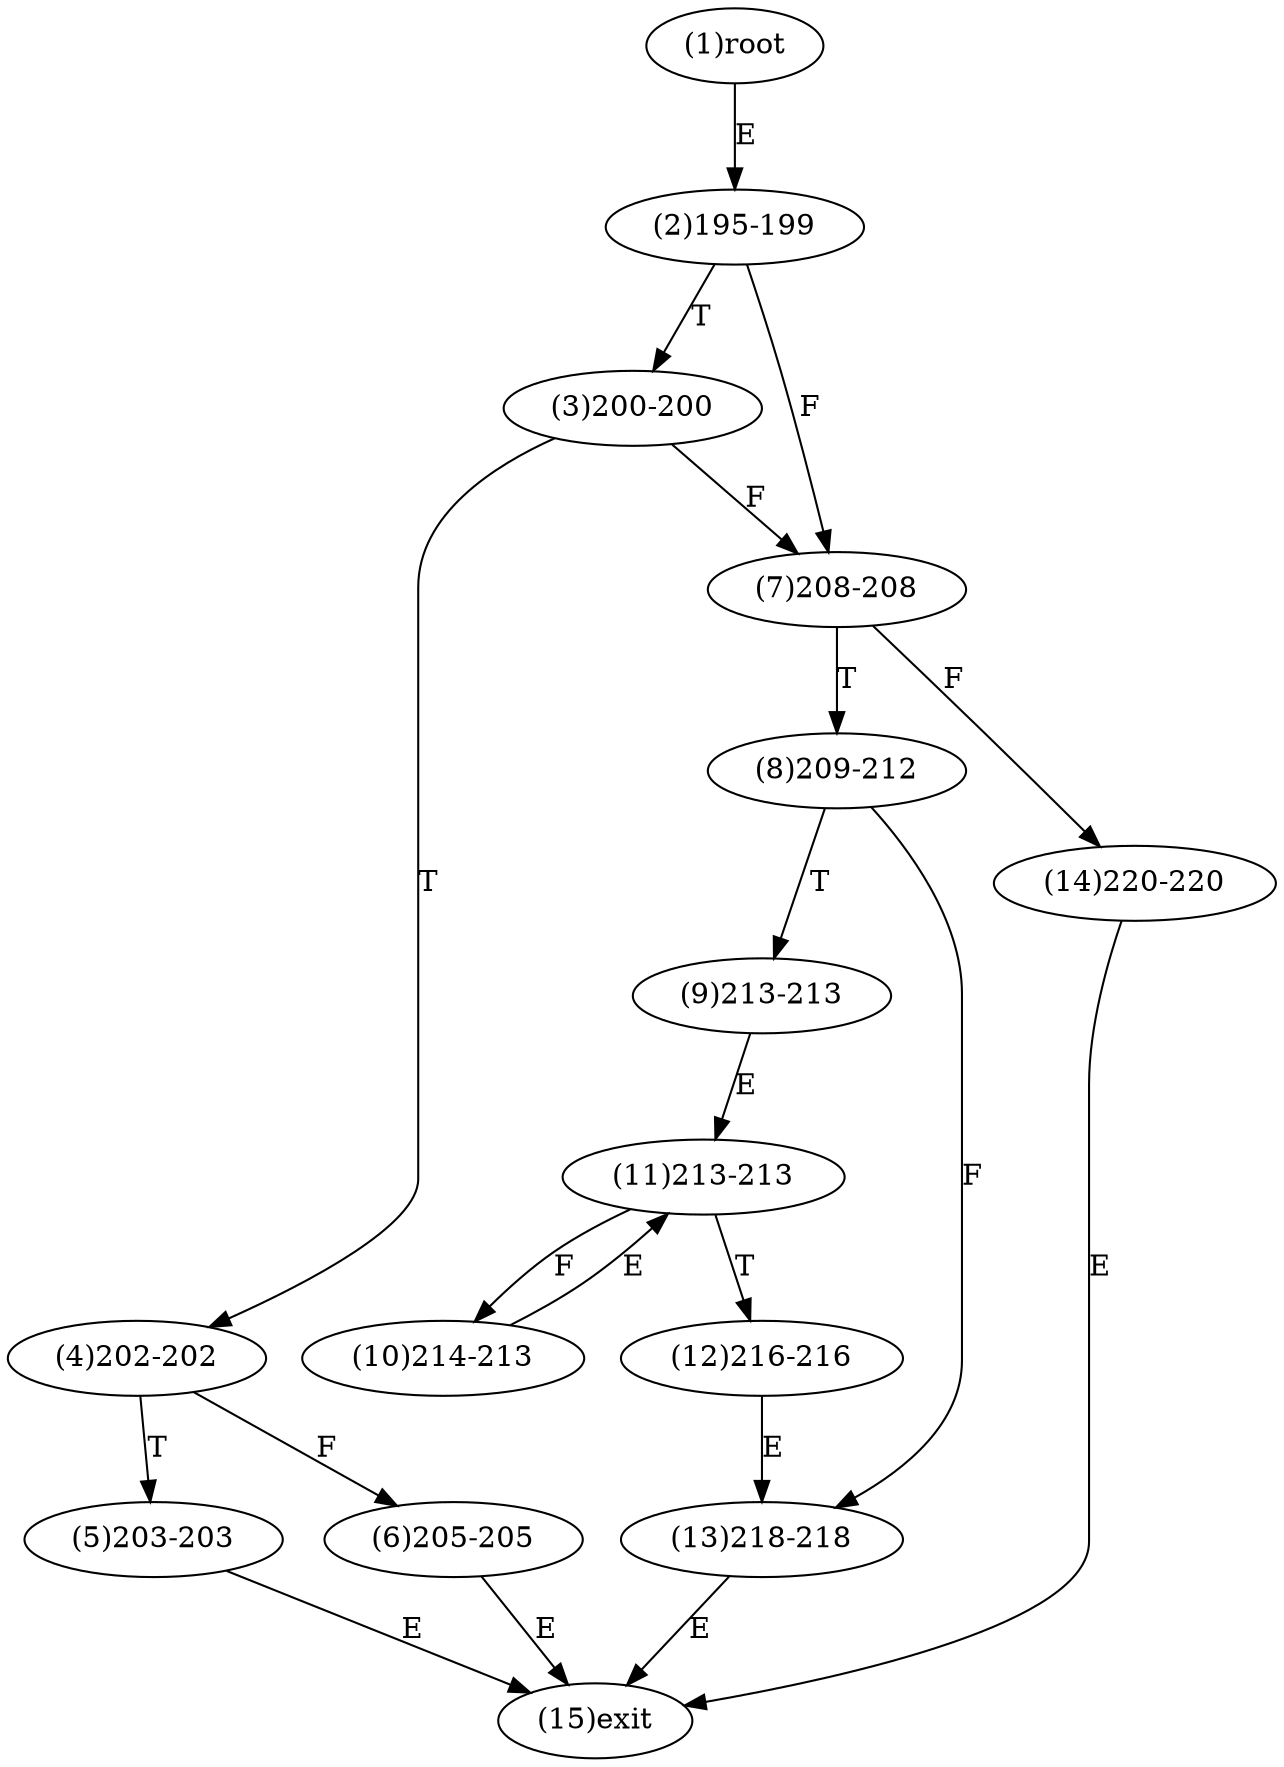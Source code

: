 digraph "" { 
1[ label="(1)root"];
2[ label="(2)195-199"];
3[ label="(3)200-200"];
4[ label="(4)202-202"];
5[ label="(5)203-203"];
6[ label="(6)205-205"];
7[ label="(7)208-208"];
8[ label="(8)209-212"];
9[ label="(9)213-213"];
10[ label="(10)214-213"];
11[ label="(11)213-213"];
12[ label="(12)216-216"];
13[ label="(13)218-218"];
14[ label="(14)220-220"];
15[ label="(15)exit"];
1->2[ label="E"];
2->7[ label="F"];
2->3[ label="T"];
3->7[ label="F"];
3->4[ label="T"];
4->6[ label="F"];
4->5[ label="T"];
5->15[ label="E"];
6->15[ label="E"];
7->14[ label="F"];
7->8[ label="T"];
8->13[ label="F"];
8->9[ label="T"];
9->11[ label="E"];
10->11[ label="E"];
11->10[ label="F"];
11->12[ label="T"];
12->13[ label="E"];
13->15[ label="E"];
14->15[ label="E"];
}